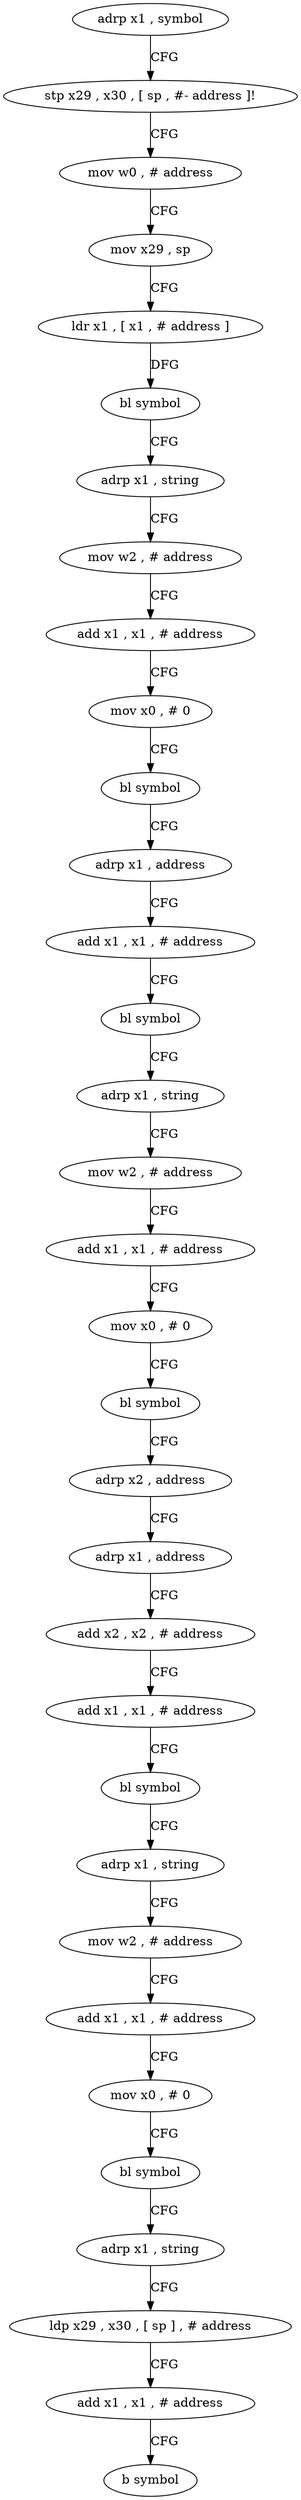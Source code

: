 digraph "func" {
"4295920" [label = "adrp x1 , symbol" ]
"4295924" [label = "stp x29 , x30 , [ sp , #- address ]!" ]
"4295928" [label = "mov w0 , # address" ]
"4295932" [label = "mov x29 , sp" ]
"4295936" [label = "ldr x1 , [ x1 , # address ]" ]
"4295940" [label = "bl symbol" ]
"4295944" [label = "adrp x1 , string" ]
"4295948" [label = "mov w2 , # address" ]
"4295952" [label = "add x1 , x1 , # address" ]
"4295956" [label = "mov x0 , # 0" ]
"4295960" [label = "bl symbol" ]
"4295964" [label = "adrp x1 , address" ]
"4295968" [label = "add x1 , x1 , # address" ]
"4295972" [label = "bl symbol" ]
"4295976" [label = "adrp x1 , string" ]
"4295980" [label = "mov w2 , # address" ]
"4295984" [label = "add x1 , x1 , # address" ]
"4295988" [label = "mov x0 , # 0" ]
"4295992" [label = "bl symbol" ]
"4295996" [label = "adrp x2 , address" ]
"4296000" [label = "adrp x1 , address" ]
"4296004" [label = "add x2 , x2 , # address" ]
"4296008" [label = "add x1 , x1 , # address" ]
"4296012" [label = "bl symbol" ]
"4296016" [label = "adrp x1 , string" ]
"4296020" [label = "mov w2 , # address" ]
"4296024" [label = "add x1 , x1 , # address" ]
"4296028" [label = "mov x0 , # 0" ]
"4296032" [label = "bl symbol" ]
"4296036" [label = "adrp x1 , string" ]
"4296040" [label = "ldp x29 , x30 , [ sp ] , # address" ]
"4296044" [label = "add x1 , x1 , # address" ]
"4296048" [label = "b symbol" ]
"4295920" -> "4295924" [ label = "CFG" ]
"4295924" -> "4295928" [ label = "CFG" ]
"4295928" -> "4295932" [ label = "CFG" ]
"4295932" -> "4295936" [ label = "CFG" ]
"4295936" -> "4295940" [ label = "DFG" ]
"4295940" -> "4295944" [ label = "CFG" ]
"4295944" -> "4295948" [ label = "CFG" ]
"4295948" -> "4295952" [ label = "CFG" ]
"4295952" -> "4295956" [ label = "CFG" ]
"4295956" -> "4295960" [ label = "CFG" ]
"4295960" -> "4295964" [ label = "CFG" ]
"4295964" -> "4295968" [ label = "CFG" ]
"4295968" -> "4295972" [ label = "CFG" ]
"4295972" -> "4295976" [ label = "CFG" ]
"4295976" -> "4295980" [ label = "CFG" ]
"4295980" -> "4295984" [ label = "CFG" ]
"4295984" -> "4295988" [ label = "CFG" ]
"4295988" -> "4295992" [ label = "CFG" ]
"4295992" -> "4295996" [ label = "CFG" ]
"4295996" -> "4296000" [ label = "CFG" ]
"4296000" -> "4296004" [ label = "CFG" ]
"4296004" -> "4296008" [ label = "CFG" ]
"4296008" -> "4296012" [ label = "CFG" ]
"4296012" -> "4296016" [ label = "CFG" ]
"4296016" -> "4296020" [ label = "CFG" ]
"4296020" -> "4296024" [ label = "CFG" ]
"4296024" -> "4296028" [ label = "CFG" ]
"4296028" -> "4296032" [ label = "CFG" ]
"4296032" -> "4296036" [ label = "CFG" ]
"4296036" -> "4296040" [ label = "CFG" ]
"4296040" -> "4296044" [ label = "CFG" ]
"4296044" -> "4296048" [ label = "CFG" ]
}
